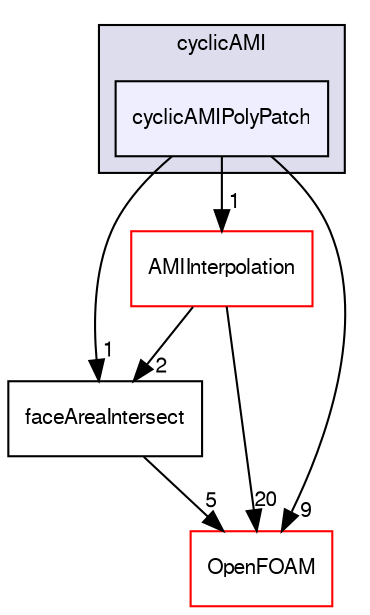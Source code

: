 digraph "src/meshTools/AMIInterpolation/patches/cyclicAMI/cyclicAMIPolyPatch" {
  bgcolor=transparent;
  compound=true
  node [ fontsize="10", fontname="FreeSans"];
  edge [ labelfontsize="10", labelfontname="FreeSans"];
  subgraph clusterdir_cd74d29a05e94118a5acdbfd55a576bf {
    graph [ bgcolor="#ddddee", pencolor="black", label="cyclicAMI" fontname="FreeSans", fontsize="10", URL="dir_cd74d29a05e94118a5acdbfd55a576bf.html"]
  dir_9300e6878aecf6ebe6d2b2b6e48df6ac [shape=box, label="cyclicAMIPolyPatch", style="filled", fillcolor="#eeeeff", pencolor="black", URL="dir_9300e6878aecf6ebe6d2b2b6e48df6ac.html"];
  }
  dir_4ae445d483bd729388166adc3e791dcb [shape=box label="faceAreaIntersect" URL="dir_4ae445d483bd729388166adc3e791dcb.html"];
  dir_cc283432b470ffbfab40d5c39743e289 [shape=box label="AMIInterpolation" color="red" URL="dir_cc283432b470ffbfab40d5c39743e289.html"];
  dir_c5473ff19b20e6ec4dfe5c310b3778a8 [shape=box label="OpenFOAM" color="red" URL="dir_c5473ff19b20e6ec4dfe5c310b3778a8.html"];
  dir_4ae445d483bd729388166adc3e791dcb->dir_c5473ff19b20e6ec4dfe5c310b3778a8 [headlabel="5", labeldistance=1.5 headhref="dir_001573_001706.html"];
  dir_cc283432b470ffbfab40d5c39743e289->dir_4ae445d483bd729388166adc3e791dcb [headlabel="2", labeldistance=1.5 headhref="dir_001566_001573.html"];
  dir_cc283432b470ffbfab40d5c39743e289->dir_c5473ff19b20e6ec4dfe5c310b3778a8 [headlabel="20", labeldistance=1.5 headhref="dir_001566_001706.html"];
  dir_9300e6878aecf6ebe6d2b2b6e48df6ac->dir_4ae445d483bd729388166adc3e791dcb [headlabel="1", labeldistance=1.5 headhref="dir_001591_001573.html"];
  dir_9300e6878aecf6ebe6d2b2b6e48df6ac->dir_cc283432b470ffbfab40d5c39743e289 [headlabel="1", labeldistance=1.5 headhref="dir_001591_001566.html"];
  dir_9300e6878aecf6ebe6d2b2b6e48df6ac->dir_c5473ff19b20e6ec4dfe5c310b3778a8 [headlabel="9", labeldistance=1.5 headhref="dir_001591_001706.html"];
}
